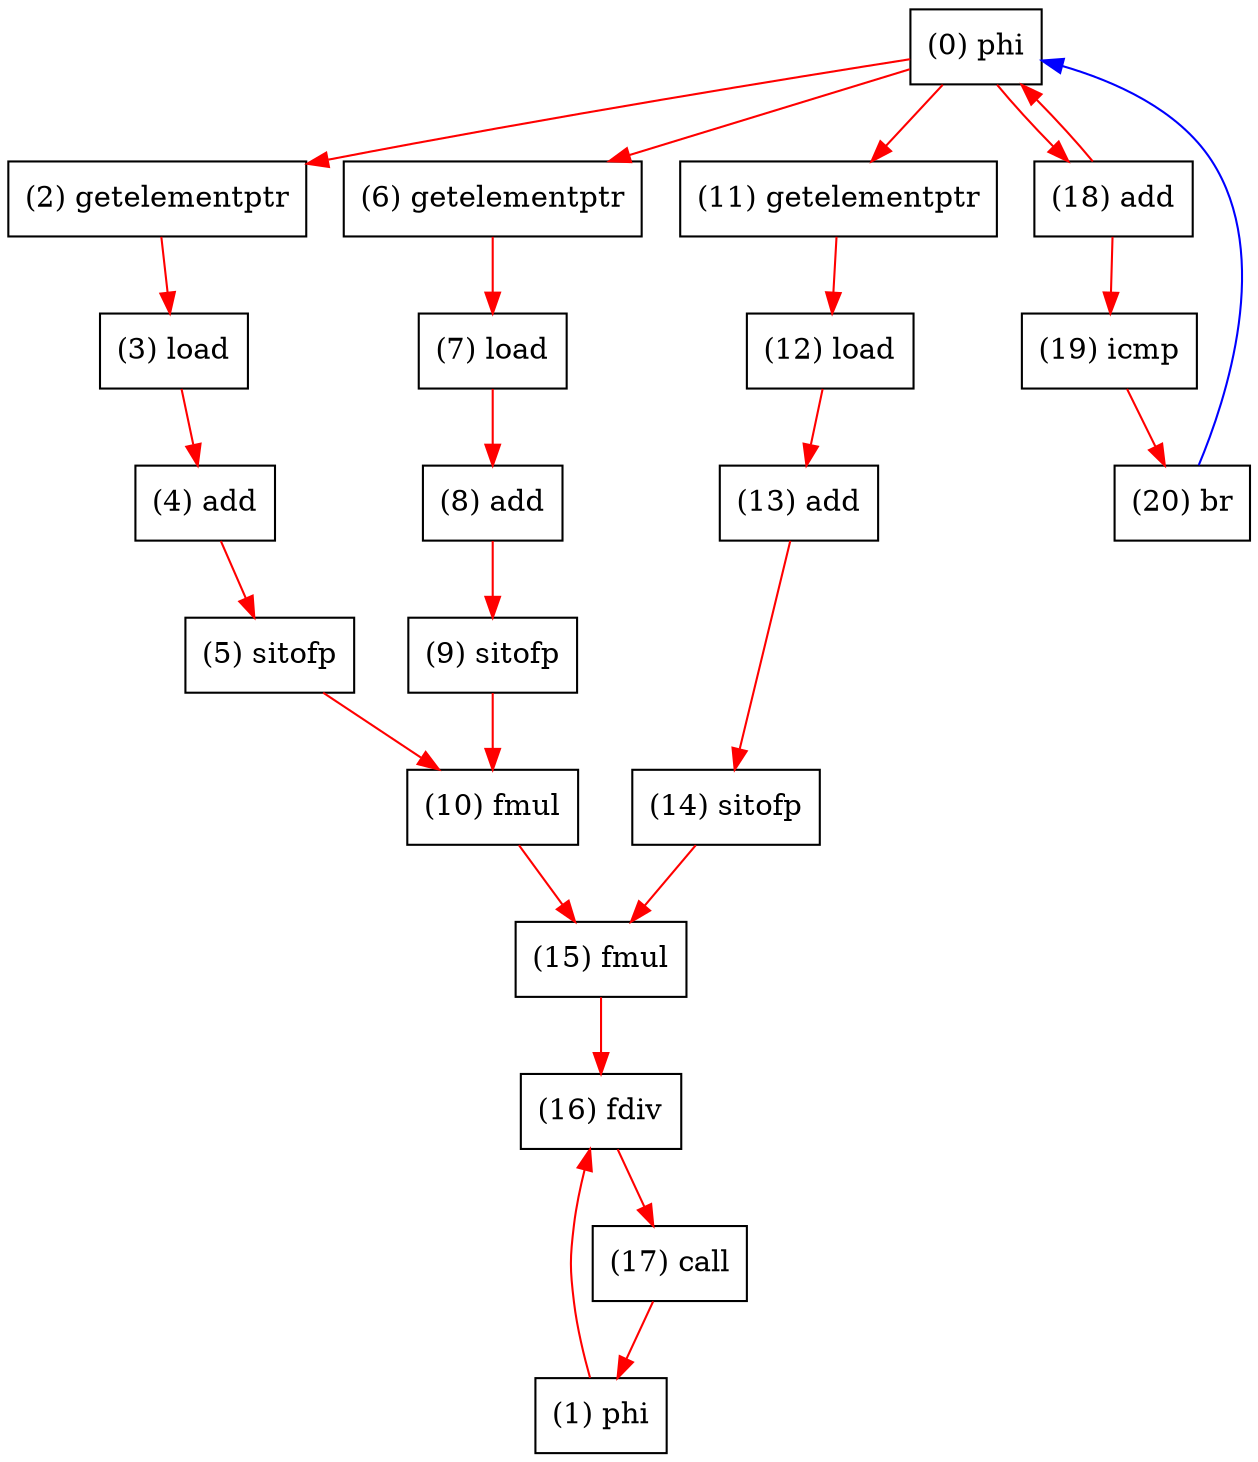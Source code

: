 digraph "DFG for'kernel' function" {
	Node0phi[shape=record, label="(0) phi"];
	Node1phi[shape=record, label="(1) phi"];
	Node2getelementptr[shape=record, label="(2) getelementptr"];
	Node3load[shape=record, label="(3) load"];
	Node4add[shape=record, label="(4) add"];
	Node5sitofp[shape=record, label="(5) sitofp"];
	Node6getelementptr[shape=record, label="(6) getelementptr"];
	Node7load[shape=record, label="(7) load"];
	Node8add[shape=record, label="(8) add"];
	Node9sitofp[shape=record, label="(9) sitofp"];
	Node10fmul[shape=record, label="(10) fmul"];
	Node11getelementptr[shape=record, label="(11) getelementptr"];
	Node12load[shape=record, label="(12) load"];
	Node13add[shape=record, label="(13) add"];
	Node14sitofp[shape=record, label="(14) sitofp"];
	Node15fmul[shape=record, label="(15) fmul"];
	Node16fdiv[shape=record, label="(16) fdiv"];
	Node17call[shape=record, label="(17) call"];
	Node18add[shape=record, label="(18) add"];
	Node19icmp[shape=record, label="(19) icmp"];
	Node20br[shape=record, label="(20) br"];
edge [color=blue]
	Node20br -> Node0phi
edge [color=red]
	Node18add -> Node0phi
	Node17call -> Node1phi
	Node0phi -> Node2getelementptr
	Node2getelementptr -> Node3load
	Node3load -> Node4add
	Node4add -> Node5sitofp
	Node0phi -> Node6getelementptr
	Node6getelementptr -> Node7load
	Node7load -> Node8add
	Node8add -> Node9sitofp
	Node5sitofp -> Node10fmul
	Node9sitofp -> Node10fmul
	Node0phi -> Node11getelementptr
	Node11getelementptr -> Node12load
	Node12load -> Node13add
	Node13add -> Node14sitofp
	Node10fmul -> Node15fmul
	Node14sitofp -> Node15fmul
	Node1phi -> Node16fdiv
	Node15fmul -> Node16fdiv
	Node16fdiv -> Node17call
	Node0phi -> Node18add
	Node18add -> Node19icmp
	Node19icmp -> Node20br
}

